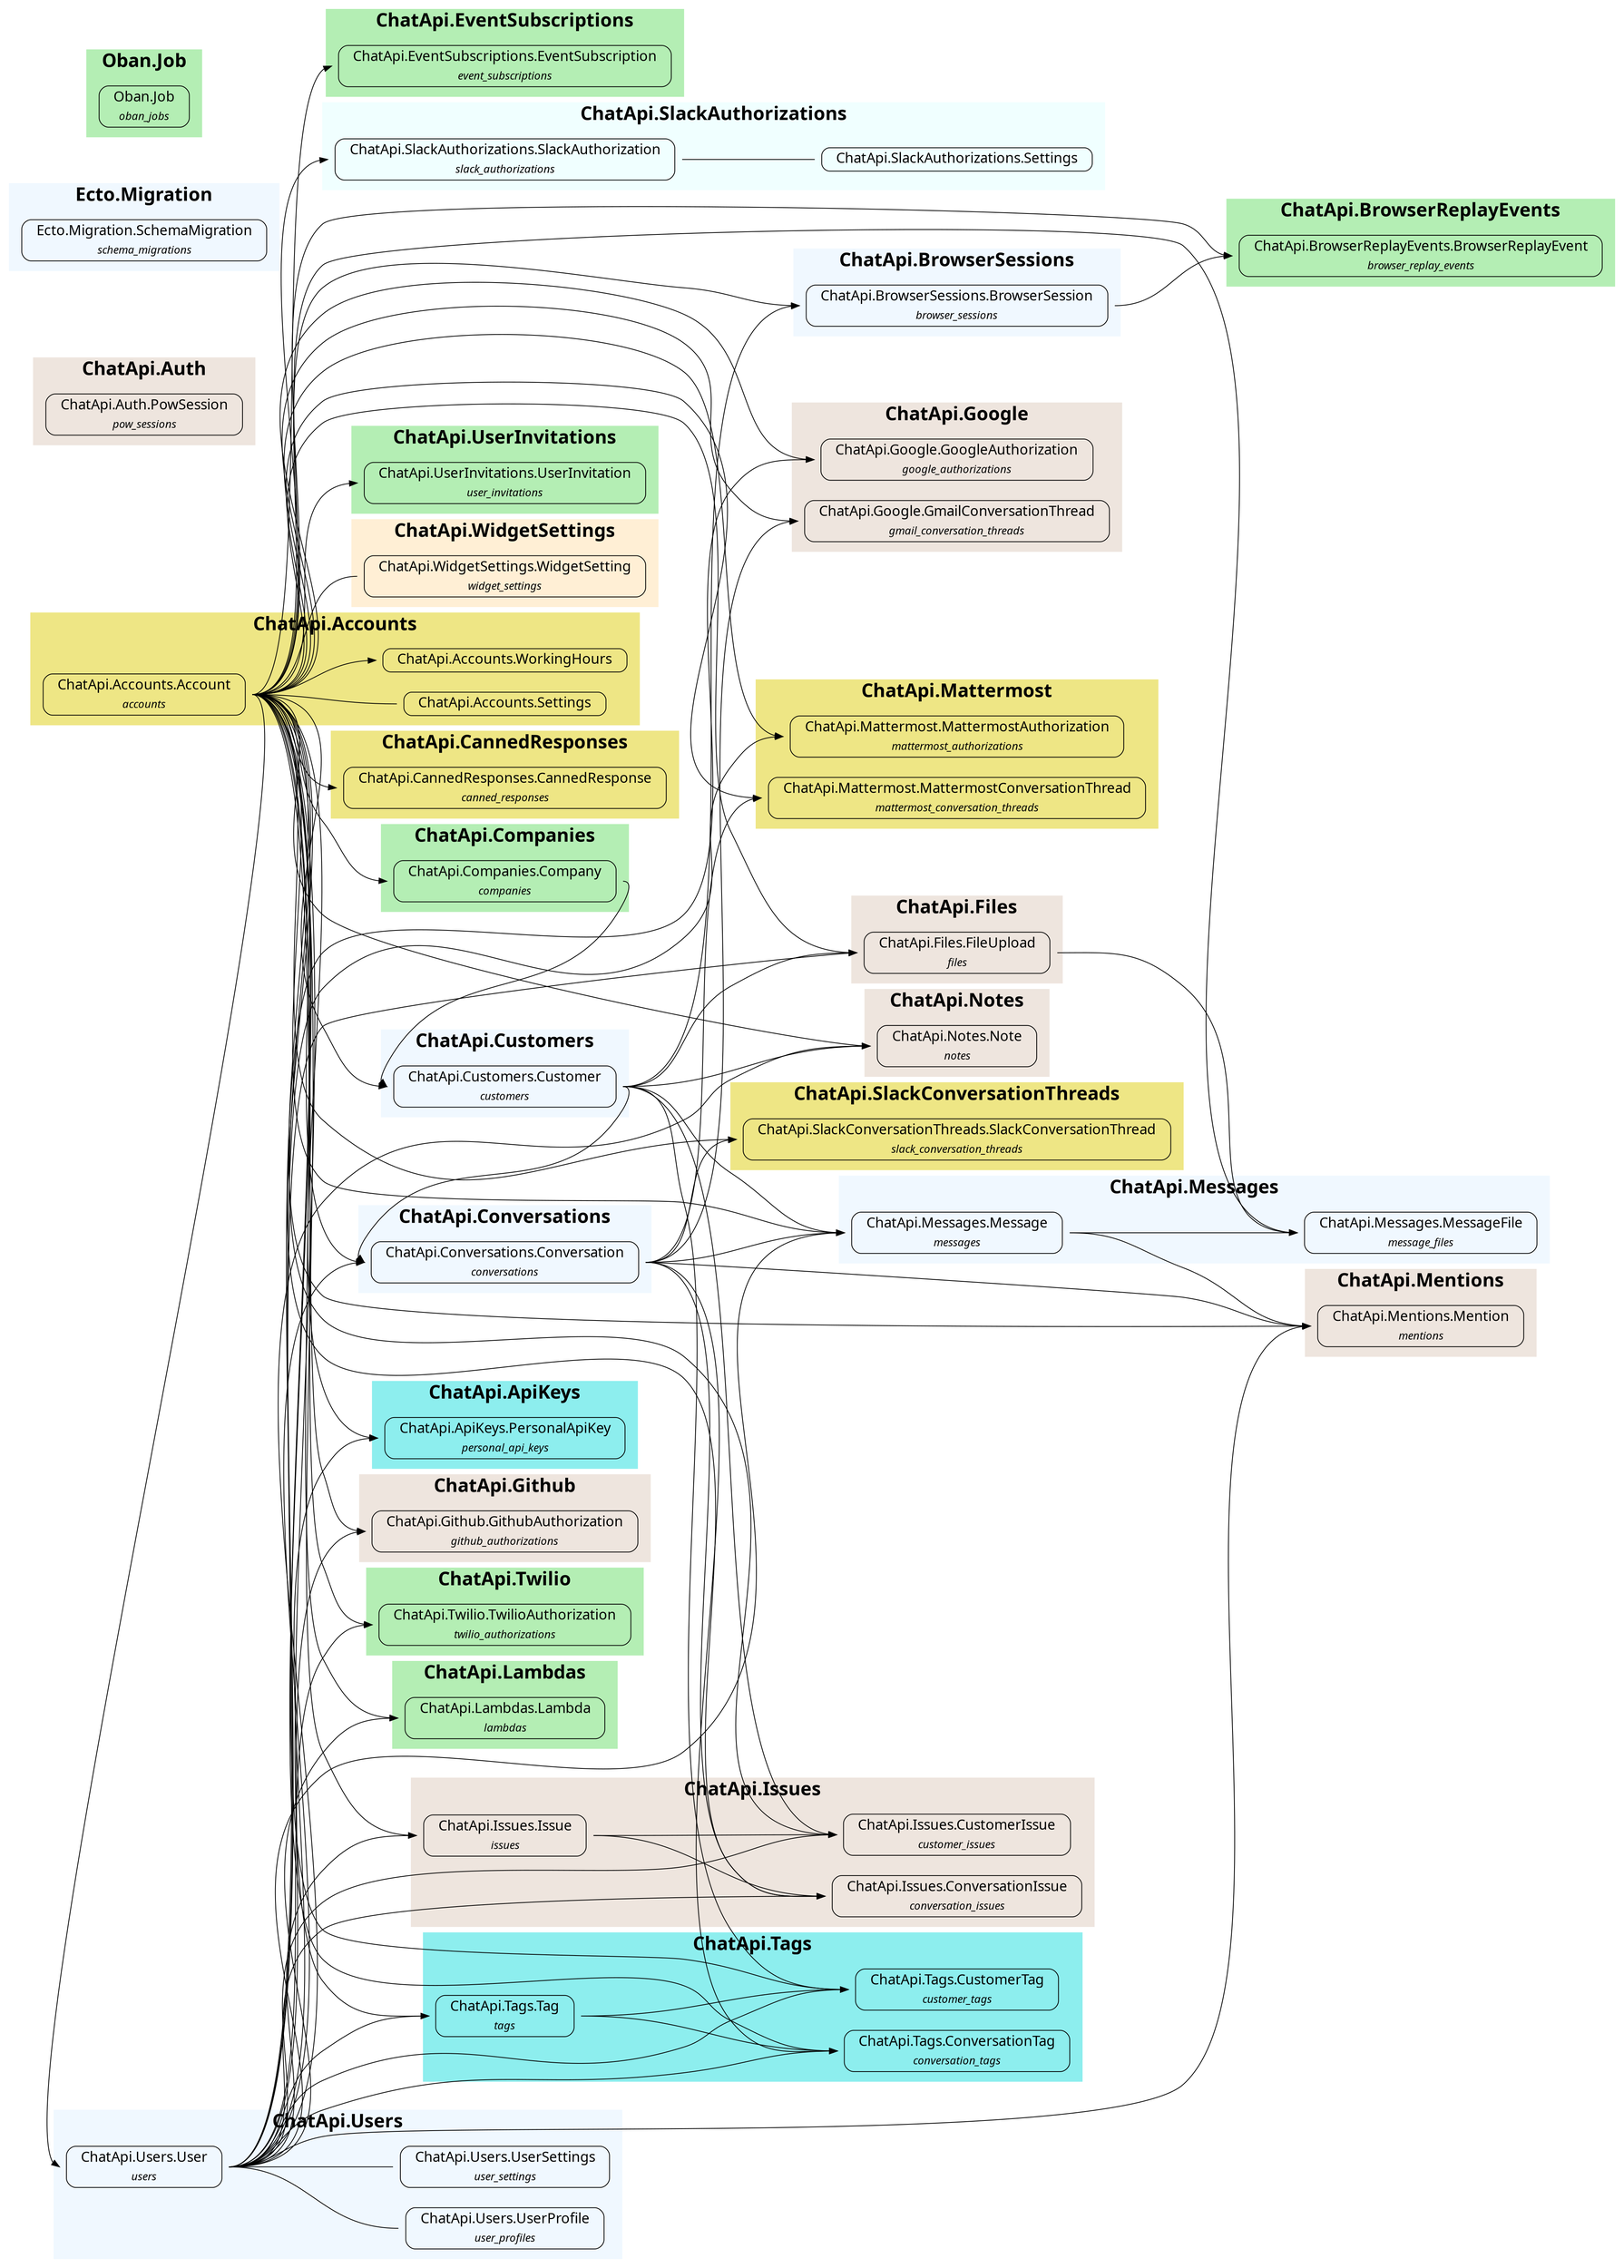 strict digraph {
  ranksep=1.0; rankdir=LR;
  node [shape = none, fontname="Roboto Mono"];
  
  subgraph "cluster_ChatApi.Accounts" {
    style=filled
    fontname="Roboto Mono"
    color = "#eee685"
    label = <<font point-size='24'><b>ChatApi.Accounts</b></font>>
    "ChatApi.Accounts.Account" [label= <<table align='left' border='1' style='rounded' cellspacing='0' cellpadding='4' cellborder='0'><tr><td port='header@schema_module'><font point-size='18'>   ChatApi.Accounts.Account   </font></td></tr><tr><td><font point-size='14'><i>accounts</i></font></td></tr></table>>]
  "ChatApi.Accounts.Settings" [label= <<table align='left' border='1' style='rounded' cellspacing='0' cellpadding='4' cellborder='0'><tr><td port='header@schema_module'><font point-size='18'>   ChatApi.Accounts.Settings   </font></td></tr></table>>]
  "ChatApi.Accounts.WorkingHours" [label= <<table align='left' border='1' style='rounded' cellspacing='0' cellpadding='4' cellborder='0'><tr><td port='header@schema_module'><font point-size='18'>   ChatApi.Accounts.WorkingHours   </font></td></tr></table>>]
  }
  subgraph "cluster_ChatApi.ApiKeys" {
    style=filled
    fontname="Roboto Mono"
    color = "#8deeee"
    label = <<font point-size='24'><b>ChatApi.ApiKeys</b></font>>
    "ChatApi.ApiKeys.PersonalApiKey" [label= <<table align='left' border='1' style='rounded' cellspacing='0' cellpadding='4' cellborder='0'><tr><td port='header@schema_module'><font point-size='18'>   ChatApi.ApiKeys.PersonalApiKey   </font></td></tr><tr><td><font point-size='14'><i>personal_api_keys</i></font></td></tr></table>>]
  }
  subgraph "cluster_ChatApi.Auth" {
    style=filled
    fontname="Roboto Mono"
    color = "#eee5de"
    label = <<font point-size='24'><b>ChatApi.Auth</b></font>>
    "ChatApi.Auth.PowSession" [label= <<table align='left' border='1' style='rounded' cellspacing='0' cellpadding='4' cellborder='0'><tr><td port='header@schema_module'><font point-size='18'>   ChatApi.Auth.PowSession   </font></td></tr><tr><td><font point-size='14'><i>pow_sessions</i></font></td></tr></table>>]
  }
  subgraph "cluster_ChatApi.BrowserReplayEvents" {
    style=filled
    fontname="Roboto Mono"
    color = "#b4eeb4"
    label = <<font point-size='24'><b>ChatApi.BrowserReplayEvents</b></font>>
    "ChatApi.BrowserReplayEvents.BrowserReplayEvent" [label= <<table align='left' border='1' style='rounded' cellspacing='0' cellpadding='4' cellborder='0'><tr><td port='header@schema_module'><font point-size='18'>   ChatApi.BrowserReplayEvents.BrowserReplayEvent   </font></td></tr><tr><td><font point-size='14'><i>browser_replay_events</i></font></td></tr></table>>]
  }
  subgraph "cluster_ChatApi.BrowserSessions" {
    style=filled
    fontname="Roboto Mono"
    color = "#f0f8ff"
    label = <<font point-size='24'><b>ChatApi.BrowserSessions</b></font>>
    "ChatApi.BrowserSessions.BrowserSession" [label= <<table align='left' border='1' style='rounded' cellspacing='0' cellpadding='4' cellborder='0'><tr><td port='header@schema_module'><font point-size='18'>   ChatApi.BrowserSessions.BrowserSession   </font></td></tr><tr><td><font point-size='14'><i>browser_sessions</i></font></td></tr></table>>]
  }
  subgraph "cluster_ChatApi.CannedResponses" {
    style=filled
    fontname="Roboto Mono"
    color = "#eee685"
    label = <<font point-size='24'><b>ChatApi.CannedResponses</b></font>>
    "ChatApi.CannedResponses.CannedResponse" [label= <<table align='left' border='1' style='rounded' cellspacing='0' cellpadding='4' cellborder='0'><tr><td port='header@schema_module'><font point-size='18'>   ChatApi.CannedResponses.CannedResponse   </font></td></tr><tr><td><font point-size='14'><i>canned_responses</i></font></td></tr></table>>]
  }
  subgraph "cluster_ChatApi.Companies" {
    style=filled
    fontname="Roboto Mono"
    color = "#b4eeb4"
    label = <<font point-size='24'><b>ChatApi.Companies</b></font>>
    "ChatApi.Companies.Company" [label= <<table align='left' border='1' style='rounded' cellspacing='0' cellpadding='4' cellborder='0'><tr><td port='header@schema_module'><font point-size='18'>   ChatApi.Companies.Company   </font></td></tr><tr><td><font point-size='14'><i>companies</i></font></td></tr></table>>]
  }
  subgraph "cluster_ChatApi.Conversations" {
    style=filled
    fontname="Roboto Mono"
    color = "#f0f8ff"
    label = <<font point-size='24'><b>ChatApi.Conversations</b></font>>
    "ChatApi.Conversations.Conversation" [label= <<table align='left' border='1' style='rounded' cellspacing='0' cellpadding='4' cellborder='0'><tr><td port='header@schema_module'><font point-size='18'>   ChatApi.Conversations.Conversation   </font></td></tr><tr><td><font point-size='14'><i>conversations</i></font></td></tr></table>>]
  }
  subgraph "cluster_ChatApi.Customers" {
    style=filled
    fontname="Roboto Mono"
    color = "#f0f8ff"
    label = <<font point-size='24'><b>ChatApi.Customers</b></font>>
    "ChatApi.Customers.Customer" [label= <<table align='left' border='1' style='rounded' cellspacing='0' cellpadding='4' cellborder='0'><tr><td port='header@schema_module'><font point-size='18'>   ChatApi.Customers.Customer   </font></td></tr><tr><td><font point-size='14'><i>customers</i></font></td></tr></table>>]
  }
  subgraph "cluster_ChatApi.EventSubscriptions" {
    style=filled
    fontname="Roboto Mono"
    color = "#b4eeb4"
    label = <<font point-size='24'><b>ChatApi.EventSubscriptions</b></font>>
    "ChatApi.EventSubscriptions.EventSubscription" [label= <<table align='left' border='1' style='rounded' cellspacing='0' cellpadding='4' cellborder='0'><tr><td port='header@schema_module'><font point-size='18'>   ChatApi.EventSubscriptions.EventSubscription   </font></td></tr><tr><td><font point-size='14'><i>event_subscriptions</i></font></td></tr></table>>]
  }
  subgraph "cluster_ChatApi.Files" {
    style=filled
    fontname="Roboto Mono"
    color = "#eee5de"
    label = <<font point-size='24'><b>ChatApi.Files</b></font>>
    "ChatApi.Files.FileUpload" [label= <<table align='left' border='1' style='rounded' cellspacing='0' cellpadding='4' cellborder='0'><tr><td port='header@schema_module'><font point-size='18'>   ChatApi.Files.FileUpload   </font></td></tr><tr><td><font point-size='14'><i>files</i></font></td></tr></table>>]
  }
  subgraph "cluster_ChatApi.Github" {
    style=filled
    fontname="Roboto Mono"
    color = "#eee5de"
    label = <<font point-size='24'><b>ChatApi.Github</b></font>>
    "ChatApi.Github.GithubAuthorization" [label= <<table align='left' border='1' style='rounded' cellspacing='0' cellpadding='4' cellborder='0'><tr><td port='header@schema_module'><font point-size='18'>   ChatApi.Github.GithubAuthorization   </font></td></tr><tr><td><font point-size='14'><i>github_authorizations</i></font></td></tr></table>>]
  }
  subgraph "cluster_ChatApi.Google" {
    style=filled
    fontname="Roboto Mono"
    color = "#eee5de"
    label = <<font point-size='24'><b>ChatApi.Google</b></font>>
    "ChatApi.Google.GmailConversationThread" [label= <<table align='left' border='1' style='rounded' cellspacing='0' cellpadding='4' cellborder='0'><tr><td port='header@schema_module'><font point-size='18'>   ChatApi.Google.GmailConversationThread   </font></td></tr><tr><td><font point-size='14'><i>gmail_conversation_threads</i></font></td></tr></table>>]
  "ChatApi.Google.GoogleAuthorization" [label= <<table align='left' border='1' style='rounded' cellspacing='0' cellpadding='4' cellborder='0'><tr><td port='header@schema_module'><font point-size='18'>   ChatApi.Google.GoogleAuthorization   </font></td></tr><tr><td><font point-size='14'><i>google_authorizations</i></font></td></tr></table>>]
  }
  subgraph "cluster_ChatApi.Issues" {
    style=filled
    fontname="Roboto Mono"
    color = "#eee5de"
    label = <<font point-size='24'><b>ChatApi.Issues</b></font>>
    "ChatApi.Issues.ConversationIssue" [label= <<table align='left' border='1' style='rounded' cellspacing='0' cellpadding='4' cellborder='0'><tr><td port='header@schema_module'><font point-size='18'>   ChatApi.Issues.ConversationIssue   </font></td></tr><tr><td><font point-size='14'><i>conversation_issues</i></font></td></tr></table>>]
  "ChatApi.Issues.CustomerIssue" [label= <<table align='left' border='1' style='rounded' cellspacing='0' cellpadding='4' cellborder='0'><tr><td port='header@schema_module'><font point-size='18'>   ChatApi.Issues.CustomerIssue   </font></td></tr><tr><td><font point-size='14'><i>customer_issues</i></font></td></tr></table>>]
  "ChatApi.Issues.Issue" [label= <<table align='left' border='1' style='rounded' cellspacing='0' cellpadding='4' cellborder='0'><tr><td port='header@schema_module'><font point-size='18'>   ChatApi.Issues.Issue   </font></td></tr><tr><td><font point-size='14'><i>issues</i></font></td></tr></table>>]
  }
  subgraph "cluster_ChatApi.Lambdas" {
    style=filled
    fontname="Roboto Mono"
    color = "#b4eeb4"
    label = <<font point-size='24'><b>ChatApi.Lambdas</b></font>>
    "ChatApi.Lambdas.Lambda" [label= <<table align='left' border='1' style='rounded' cellspacing='0' cellpadding='4' cellborder='0'><tr><td port='header@schema_module'><font point-size='18'>   ChatApi.Lambdas.Lambda   </font></td></tr><tr><td><font point-size='14'><i>lambdas</i></font></td></tr></table>>]
  }
  subgraph "cluster_ChatApi.Mattermost" {
    style=filled
    fontname="Roboto Mono"
    color = "#eee685"
    label = <<font point-size='24'><b>ChatApi.Mattermost</b></font>>
    "ChatApi.Mattermost.MattermostAuthorization" [label= <<table align='left' border='1' style='rounded' cellspacing='0' cellpadding='4' cellborder='0'><tr><td port='header@schema_module'><font point-size='18'>   ChatApi.Mattermost.MattermostAuthorization   </font></td></tr><tr><td><font point-size='14'><i>mattermost_authorizations</i></font></td></tr></table>>]
  "ChatApi.Mattermost.MattermostConversationThread" [label= <<table align='left' border='1' style='rounded' cellspacing='0' cellpadding='4' cellborder='0'><tr><td port='header@schema_module'><font point-size='18'>   ChatApi.Mattermost.MattermostConversationThread   </font></td></tr><tr><td><font point-size='14'><i>mattermost_conversation_threads</i></font></td></tr></table>>]
  }
  subgraph "cluster_ChatApi.Mentions" {
    style=filled
    fontname="Roboto Mono"
    color = "#eee5de"
    label = <<font point-size='24'><b>ChatApi.Mentions</b></font>>
    "ChatApi.Mentions.Mention" [label= <<table align='left' border='1' style='rounded' cellspacing='0' cellpadding='4' cellborder='0'><tr><td port='header@schema_module'><font point-size='18'>   ChatApi.Mentions.Mention   </font></td></tr><tr><td><font point-size='14'><i>mentions</i></font></td></tr></table>>]
  }
  subgraph "cluster_ChatApi.Messages" {
    style=filled
    fontname="Roboto Mono"
    color = "#f0f8ff"
    label = <<font point-size='24'><b>ChatApi.Messages</b></font>>
    "ChatApi.Messages.Message" [label= <<table align='left' border='1' style='rounded' cellspacing='0' cellpadding='4' cellborder='0'><tr><td port='header@schema_module'><font point-size='18'>   ChatApi.Messages.Message   </font></td></tr><tr><td><font point-size='14'><i>messages</i></font></td></tr></table>>]
  "ChatApi.Messages.MessageFile" [label= <<table align='left' border='1' style='rounded' cellspacing='0' cellpadding='4' cellborder='0'><tr><td port='header@schema_module'><font point-size='18'>   ChatApi.Messages.MessageFile   </font></td></tr><tr><td><font point-size='14'><i>message_files</i></font></td></tr></table>>]
  }
  subgraph "cluster_ChatApi.Notes" {
    style=filled
    fontname="Roboto Mono"
    color = "#eee5de"
    label = <<font point-size='24'><b>ChatApi.Notes</b></font>>
    "ChatApi.Notes.Note" [label= <<table align='left' border='1' style='rounded' cellspacing='0' cellpadding='4' cellborder='0'><tr><td port='header@schema_module'><font point-size='18'>   ChatApi.Notes.Note   </font></td></tr><tr><td><font point-size='14'><i>notes</i></font></td></tr></table>>]
  }
  subgraph "cluster_ChatApi.SlackAuthorizations" {
    style=filled
    fontname="Roboto Mono"
    color = "#f0ffff"
    label = <<font point-size='24'><b>ChatApi.SlackAuthorizations</b></font>>
    "ChatApi.SlackAuthorizations.Settings" [label= <<table align='left' border='1' style='rounded' cellspacing='0' cellpadding='4' cellborder='0'><tr><td port='header@schema_module'><font point-size='18'>   ChatApi.SlackAuthorizations.Settings   </font></td></tr></table>>]
  "ChatApi.SlackAuthorizations.SlackAuthorization" [label= <<table align='left' border='1' style='rounded' cellspacing='0' cellpadding='4' cellborder='0'><tr><td port='header@schema_module'><font point-size='18'>   ChatApi.SlackAuthorizations.SlackAuthorization   </font></td></tr><tr><td><font point-size='14'><i>slack_authorizations</i></font></td></tr></table>>]
  }
  subgraph "cluster_ChatApi.SlackConversationThreads" {
    style=filled
    fontname="Roboto Mono"
    color = "#eee685"
    label = <<font point-size='24'><b>ChatApi.SlackConversationThreads</b></font>>
    "ChatApi.SlackConversationThreads.SlackConversationThread" [label= <<table align='left' border='1' style='rounded' cellspacing='0' cellpadding='4' cellborder='0'><tr><td port='header@schema_module'><font point-size='18'>   ChatApi.SlackConversationThreads.SlackConversationThread   </font></td></tr><tr><td><font point-size='14'><i>slack_conversation_threads</i></font></td></tr></table>>]
  }
  subgraph "cluster_ChatApi.Tags" {
    style=filled
    fontname="Roboto Mono"
    color = "#8deeee"
    label = <<font point-size='24'><b>ChatApi.Tags</b></font>>
    "ChatApi.Tags.ConversationTag" [label= <<table align='left' border='1' style='rounded' cellspacing='0' cellpadding='4' cellborder='0'><tr><td port='header@schema_module'><font point-size='18'>   ChatApi.Tags.ConversationTag   </font></td></tr><tr><td><font point-size='14'><i>conversation_tags</i></font></td></tr></table>>]
  "ChatApi.Tags.CustomerTag" [label= <<table align='left' border='1' style='rounded' cellspacing='0' cellpadding='4' cellborder='0'><tr><td port='header@schema_module'><font point-size='18'>   ChatApi.Tags.CustomerTag   </font></td></tr><tr><td><font point-size='14'><i>customer_tags</i></font></td></tr></table>>]
  "ChatApi.Tags.Tag" [label= <<table align='left' border='1' style='rounded' cellspacing='0' cellpadding='4' cellborder='0'><tr><td port='header@schema_module'><font point-size='18'>   ChatApi.Tags.Tag   </font></td></tr><tr><td><font point-size='14'><i>tags</i></font></td></tr></table>>]
  }
  subgraph "cluster_ChatApi.Twilio" {
    style=filled
    fontname="Roboto Mono"
    color = "#b4eeb4"
    label = <<font point-size='24'><b>ChatApi.Twilio</b></font>>
    "ChatApi.Twilio.TwilioAuthorization" [label= <<table align='left' border='1' style='rounded' cellspacing='0' cellpadding='4' cellborder='0'><tr><td port='header@schema_module'><font point-size='18'>   ChatApi.Twilio.TwilioAuthorization   </font></td></tr><tr><td><font point-size='14'><i>twilio_authorizations</i></font></td></tr></table>>]
  }
  subgraph "cluster_ChatApi.UserInvitations" {
    style=filled
    fontname="Roboto Mono"
    color = "#b4eeb4"
    label = <<font point-size='24'><b>ChatApi.UserInvitations</b></font>>
    "ChatApi.UserInvitations.UserInvitation" [label= <<table align='left' border='1' style='rounded' cellspacing='0' cellpadding='4' cellborder='0'><tr><td port='header@schema_module'><font point-size='18'>   ChatApi.UserInvitations.UserInvitation   </font></td></tr><tr><td><font point-size='14'><i>user_invitations</i></font></td></tr></table>>]
  }
  subgraph "cluster_ChatApi.Users" {
    style=filled
    fontname="Roboto Mono"
    color = "#f0f8ff"
    label = <<font point-size='24'><b>ChatApi.Users</b></font>>
    "ChatApi.Users.User" [label= <<table align='left' border='1' style='rounded' cellspacing='0' cellpadding='4' cellborder='0'><tr><td port='header@schema_module'><font point-size='18'>   ChatApi.Users.User   </font></td></tr><tr><td><font point-size='14'><i>users</i></font></td></tr></table>>]
  "ChatApi.Users.UserProfile" [label= <<table align='left' border='1' style='rounded' cellspacing='0' cellpadding='4' cellborder='0'><tr><td port='header@schema_module'><font point-size='18'>   ChatApi.Users.UserProfile   </font></td></tr><tr><td><font point-size='14'><i>user_profiles</i></font></td></tr></table>>]
  "ChatApi.Users.UserSettings" [label= <<table align='left' border='1' style='rounded' cellspacing='0' cellpadding='4' cellborder='0'><tr><td port='header@schema_module'><font point-size='18'>   ChatApi.Users.UserSettings   </font></td></tr><tr><td><font point-size='14'><i>user_settings</i></font></td></tr></table>>]
  }
  subgraph "cluster_ChatApi.WidgetSettings" {
    style=filled
    fontname="Roboto Mono"
    color = "#ffefd5"
    label = <<font point-size='24'><b>ChatApi.WidgetSettings</b></font>>
    "ChatApi.WidgetSettings.WidgetSetting" [label= <<table align='left' border='1' style='rounded' cellspacing='0' cellpadding='4' cellborder='0'><tr><td port='header@schema_module'><font point-size='18'>   ChatApi.WidgetSettings.WidgetSetting   </font></td></tr><tr><td><font point-size='14'><i>widget_settings</i></font></td></tr></table>>]
  }
  subgraph "cluster_Ecto.Migration" {
    style=filled
    fontname="Roboto Mono"
    color = "#f0f8ff"
    label = <<font point-size='24'><b>Ecto.Migration</b></font>>
    "Ecto.Migration.SchemaMigration" [label= <<table align='left' border='1' style='rounded' cellspacing='0' cellpadding='4' cellborder='0'><tr><td port='header@schema_module'><font point-size='18'>   Ecto.Migration.SchemaMigration   </font></td></tr><tr><td><font point-size='14'><i>schema_migrations</i></font></td></tr></table>>]
  }
  subgraph "cluster_Oban.Job" {
    style=filled
    fontname="Roboto Mono"
    color = "#b4eeb4"
    label = <<font point-size='24'><b>Oban.Job</b></font>>
    "Oban.Job" [label= <<table align='left' border='1' style='rounded' cellspacing='0' cellpadding='4' cellborder='0'><tr><td port='header@schema_module'><font point-size='18'>   Oban.Job   </font></td></tr><tr><td><font point-size='14'><i>oban_jobs</i></font></td></tr></table>>]
  }

  "ChatApi.Accounts.Account":e -> "ChatApi.BrowserReplayEvents.BrowserReplayEvent":w
  "ChatApi.Accounts.Account":e -> "ChatApi.BrowserSessions.BrowserSession":w
  "ChatApi.Accounts.Account":e -> "ChatApi.CannedResponses.CannedResponse":w
  "ChatApi.Accounts.Account":e -> "ChatApi.Companies.Company":w
  "ChatApi.Accounts.Account":e -> "ChatApi.Issues.ConversationIssue":w
  "ChatApi.Accounts.Account":e -> "ChatApi.Tags.ConversationTag":w
  "ChatApi.Accounts.Account":e -> "ChatApi.Conversations.Conversation":w
  "ChatApi.Accounts.Account":e -> "ChatApi.Issues.CustomerIssue":w
  "ChatApi.Accounts.Account":e -> "ChatApi.Tags.CustomerTag":w
  "ChatApi.Accounts.Account":e -> "ChatApi.Customers.Customer":w
  "ChatApi.Accounts.Account":e -> "ChatApi.EventSubscriptions.EventSubscription":w
  "ChatApi.Accounts.Account":e -> "ChatApi.Files.FileUpload":w
  "ChatApi.Accounts.Account":e -> "ChatApi.Github.GithubAuthorization":w
  "ChatApi.Accounts.Account":e -> "ChatApi.Google.GmailConversationThread":w
  "ChatApi.Accounts.Account":e -> "ChatApi.Google.GoogleAuthorization":w
  "ChatApi.Accounts.Account":e -> "ChatApi.Issues.Issue":w
  "ChatApi.Accounts.Account":e -> "ChatApi.Lambdas.Lambda":w
  "ChatApi.Accounts.Account":e -> "ChatApi.Mattermost.MattermostAuthorization":w
  "ChatApi.Accounts.Account":e -> "ChatApi.Mattermost.MattermostConversationThread":w
  "ChatApi.Accounts.Account":e -> "ChatApi.Mentions.Mention":w
  "ChatApi.Accounts.Account":e -> "ChatApi.Messages.MessageFile":w
  "ChatApi.Accounts.Account":e -> "ChatApi.Messages.Message":w
  "ChatApi.Accounts.Account":e -> "ChatApi.Notes.Note":w
  "ChatApi.Accounts.Account":e -> "ChatApi.ApiKeys.PersonalApiKey":w
  "ChatApi.Accounts.Account":e -> "ChatApi.SlackAuthorizations.SlackAuthorization":w
  "ChatApi.Accounts.Account":e -> "ChatApi.SlackConversationThreads.SlackConversationThread":w
  "ChatApi.Accounts.Account":e -> "ChatApi.Tags.Tag":w
  "ChatApi.Accounts.Account":e -> "ChatApi.Twilio.TwilioAuthorization":w
  "ChatApi.Accounts.Account":e -> "ChatApi.UserInvitations.UserInvitation":w
  "ChatApi.Accounts.Account":e -> "ChatApi.Users.User":w
  "ChatApi.Accounts.Account":e -> "ChatApi.WidgetSettings.WidgetSetting":w [dir=none]
  "ChatApi.Accounts.Account":e -> "ChatApi.Accounts.Settings":w [dir=none]
  "ChatApi.Accounts.Account":e -> "ChatApi.Accounts.WorkingHours":w
  "ChatApi.BrowserSessions.BrowserSession":e -> "ChatApi.BrowserReplayEvents.BrowserReplayEvent":w
  "ChatApi.Companies.Company":e -> "ChatApi.Customers.Customer":w
  "ChatApi.Conversations.Conversation":e -> "ChatApi.Issues.ConversationIssue":w
  "ChatApi.Conversations.Conversation":e -> "ChatApi.Tags.ConversationTag":w
  "ChatApi.Conversations.Conversation":e -> "ChatApi.Google.GmailConversationThread":w
  "ChatApi.Conversations.Conversation":e -> "ChatApi.Mattermost.MattermostConversationThread":w
  "ChatApi.Conversations.Conversation":e -> "ChatApi.Mentions.Mention":w
  "ChatApi.Conversations.Conversation":e -> "ChatApi.Messages.Message":w
  "ChatApi.Conversations.Conversation":e -> "ChatApi.SlackConversationThreads.SlackConversationThread":w
  "ChatApi.Customers.Customer":e -> "ChatApi.BrowserSessions.BrowserSession":w
  "ChatApi.Customers.Customer":e -> "ChatApi.Conversations.Conversation":w
  "ChatApi.Customers.Customer":e -> "ChatApi.Issues.CustomerIssue":w
  "ChatApi.Customers.Customer":e -> "ChatApi.Tags.CustomerTag":w
  "ChatApi.Customers.Customer":e -> "ChatApi.Files.FileUpload":w
  "ChatApi.Customers.Customer":e -> "ChatApi.Messages.Message":w
  "ChatApi.Customers.Customer":e -> "ChatApi.Notes.Note":w
  "ChatApi.Files.FileUpload":e -> "ChatApi.Messages.MessageFile":w
  "ChatApi.Issues.Issue":e -> "ChatApi.Issues.ConversationIssue":w
  "ChatApi.Issues.Issue":e -> "ChatApi.Issues.CustomerIssue":w
  "ChatApi.Messages.Message":e -> "ChatApi.Mentions.Mention":w
  "ChatApi.Messages.Message":e -> "ChatApi.Messages.MessageFile":w
  "ChatApi.SlackAuthorizations.SlackAuthorization":e -> "ChatApi.SlackAuthorizations.Settings":w [dir=none]
  "ChatApi.Tags.Tag":e -> "ChatApi.Tags.ConversationTag":w
  "ChatApi.Tags.Tag":e -> "ChatApi.Tags.CustomerTag":w
  "ChatApi.Users.User":e -> "ChatApi.Issues.ConversationIssue":w
  "ChatApi.Users.User":e -> "ChatApi.Tags.ConversationTag":w
  "ChatApi.Users.User":e -> "ChatApi.Conversations.Conversation":w
  "ChatApi.Users.User":e -> "ChatApi.Issues.CustomerIssue":w
  "ChatApi.Users.User":e -> "ChatApi.Tags.CustomerTag":w
  "ChatApi.Users.User":e -> "ChatApi.Files.FileUpload":w
  "ChatApi.Users.User":e -> "ChatApi.Github.GithubAuthorization":w
  "ChatApi.Users.User":e -> "ChatApi.Google.GoogleAuthorization":w
  "ChatApi.Users.User":e -> "ChatApi.Issues.Issue":w
  "ChatApi.Users.User":e -> "ChatApi.Issues.Issue":w
  "ChatApi.Users.User":e -> "ChatApi.Lambdas.Lambda":w
  "ChatApi.Users.User":e -> "ChatApi.Mattermost.MattermostAuthorization":w
  "ChatApi.Users.User":e -> "ChatApi.Mentions.Mention":w
  "ChatApi.Users.User":e -> "ChatApi.Messages.Message":w
  "ChatApi.Users.User":e -> "ChatApi.Notes.Note":w
  "ChatApi.Users.User":e -> "ChatApi.ApiKeys.PersonalApiKey":w
  "ChatApi.Users.User":e -> "ChatApi.Tags.Tag":w
  "ChatApi.Users.User":e -> "ChatApi.Twilio.TwilioAuthorization":w
  "ChatApi.Users.User":e -> "ChatApi.Users.UserProfile":w [dir=none]
  "ChatApi.Users.User":e -> "ChatApi.Users.UserSettings":w [dir=none]
}

